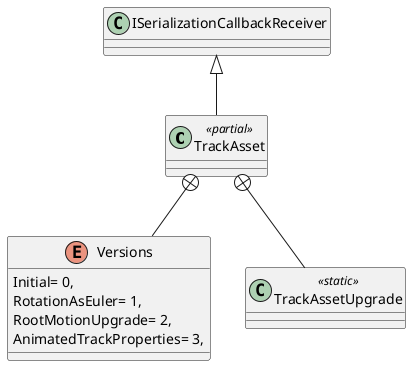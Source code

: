 @startuml
class TrackAsset <<partial>> {
}
enum Versions {
    Initial= 0,
    RotationAsEuler= 1,
    RootMotionUpgrade= 2,
    AnimatedTrackProperties= 3,
}
class TrackAssetUpgrade <<static>> {
}
ISerializationCallbackReceiver <|-- TrackAsset
TrackAsset +-- Versions
TrackAsset +-- TrackAssetUpgrade
@enduml
